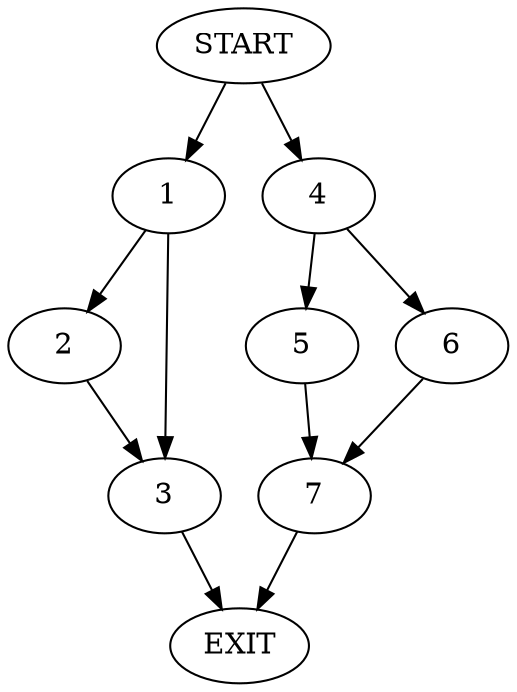 digraph {
0 [label="START"]
8 [label="EXIT"]
0 -> 1
1 -> 2
1 -> 3
3 -> 8
2 -> 3
0 -> 4
4 -> 5
4 -> 6
6 -> 7
5 -> 7
7 -> 8
}
